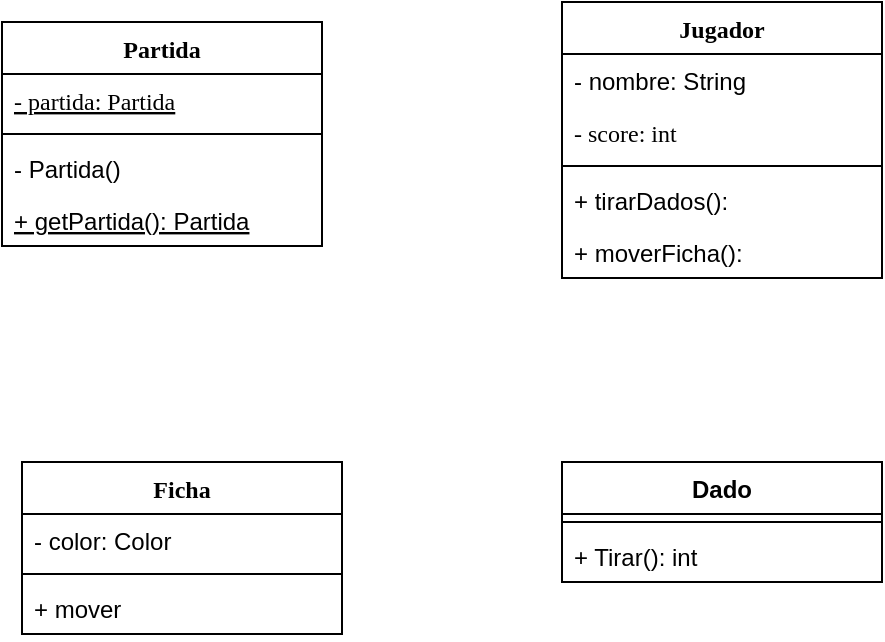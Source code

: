 <mxfile version="14.4.3" type="device"><diagram id="CZOG9yAQ-8y0MkyPrawY" name="Página-1"><mxGraphModel dx="981" dy="567" grid="1" gridSize="10" guides="1" tooltips="1" connect="1" arrows="1" fold="1" page="1" pageScale="1" pageWidth="827" pageHeight="1169" math="0" shadow="0"><root><mxCell id="0"/><mxCell id="1" parent="0"/><mxCell id="iF9nX49vvRZTqa0V6TAx-1" value="Partida" style="swimlane;fontStyle=1;align=center;verticalAlign=top;childLayout=stackLayout;horizontal=1;startSize=26;horizontalStack=0;resizeParent=1;resizeParentMax=0;resizeLast=0;collapsible=1;marginBottom=0;fontFamily=Montserrat Alternates;fontSource=https%3A%2F%2Ffonts.googleapis.com%2Fcss%3Ffamily%3DMontserrat%2BAlternates;" parent="1" vertex="1"><mxGeometry x="210" y="180" width="160" height="112" as="geometry"/></mxCell><mxCell id="iF9nX49vvRZTqa0V6TAx-7" value="- partida: Partida" style="text;strokeColor=none;fillColor=none;align=left;verticalAlign=top;spacingLeft=4;spacingRight=4;overflow=hidden;rotatable=0;points=[[0,0.5],[1,0.5]];portConstraint=eastwest;fontFamily=Montserrat Alternates;fontSource=https%3A%2F%2Ffonts.googleapis.com%2Fcss%3Ffamily%3DMontserrat%2BAlternates;fontStyle=4" parent="iF9nX49vvRZTqa0V6TAx-1" vertex="1"><mxGeometry y="26" width="160" height="26" as="geometry"/></mxCell><mxCell id="iF9nX49vvRZTqa0V6TAx-3" value="" style="line;strokeWidth=1;fillColor=none;align=left;verticalAlign=middle;spacingTop=-1;spacingLeft=3;spacingRight=3;rotatable=0;labelPosition=right;points=[];portConstraint=eastwest;fontFamily=Montserrat Alternates;fontSource=https%3A%2F%2Ffonts.googleapis.com%2Fcss%3Ffamily%3DMontserrat%2BAlternates;" parent="iF9nX49vvRZTqa0V6TAx-1" vertex="1"><mxGeometry y="52" width="160" height="8" as="geometry"/></mxCell><mxCell id="0C_BCPgm_mZmjm4JBcHL-2" value="- Partida()" style="text;strokeColor=none;fillColor=none;align=left;verticalAlign=top;spacingLeft=4;spacingRight=4;overflow=hidden;rotatable=0;points=[[0,0.5],[1,0.5]];portConstraint=eastwest;" parent="iF9nX49vvRZTqa0V6TAx-1" vertex="1"><mxGeometry y="60" width="160" height="26" as="geometry"/></mxCell><mxCell id="0C_BCPgm_mZmjm4JBcHL-3" value="+ getPartida(): Partida" style="text;strokeColor=none;fillColor=none;align=left;verticalAlign=top;spacingLeft=4;spacingRight=4;overflow=hidden;rotatable=0;points=[[0,0.5],[1,0.5]];portConstraint=eastwest;fontStyle=4" parent="iF9nX49vvRZTqa0V6TAx-1" vertex="1"><mxGeometry y="86" width="160" height="26" as="geometry"/></mxCell><mxCell id="iF9nX49vvRZTqa0V6TAx-12" value="Ficha" style="swimlane;fontStyle=1;align=center;verticalAlign=top;childLayout=stackLayout;horizontal=1;startSize=26;horizontalStack=0;resizeParent=1;resizeParentMax=0;resizeLast=0;collapsible=1;marginBottom=0;fontFamily=Montserrat Alternates;fontSource=https%3A%2F%2Ffonts.googleapis.com%2Fcss%3Ffamily%3DMontserrat%2BAlternates;" parent="1" vertex="1"><mxGeometry x="220" y="400" width="160" height="86" as="geometry"/></mxCell><mxCell id="iF9nX49vvRZTqa0V6TAx-13" value="- color: Color" style="text;strokeColor=none;fillColor=none;align=left;verticalAlign=top;spacingLeft=4;spacingRight=4;overflow=hidden;rotatable=0;points=[[0,0.5],[1,0.5]];portConstraint=eastwest;" parent="iF9nX49vvRZTqa0V6TAx-12" vertex="1"><mxGeometry y="26" width="160" height="26" as="geometry"/></mxCell><mxCell id="iF9nX49vvRZTqa0V6TAx-14" value="" style="line;strokeWidth=1;fillColor=none;align=left;verticalAlign=middle;spacingTop=-1;spacingLeft=3;spacingRight=3;rotatable=0;labelPosition=right;points=[];portConstraint=eastwest;" parent="iF9nX49vvRZTqa0V6TAx-12" vertex="1"><mxGeometry y="52" width="160" height="8" as="geometry"/></mxCell><mxCell id="iF9nX49vvRZTqa0V6TAx-15" value="+ mover" style="text;strokeColor=none;fillColor=none;align=left;verticalAlign=top;spacingLeft=4;spacingRight=4;overflow=hidden;rotatable=0;points=[[0,0.5],[1,0.5]];portConstraint=eastwest;" parent="iF9nX49vvRZTqa0V6TAx-12" vertex="1"><mxGeometry y="60" width="160" height="26" as="geometry"/></mxCell><mxCell id="iF9nX49vvRZTqa0V6TAx-16" value="Jugador" style="swimlane;fontStyle=1;align=center;verticalAlign=top;childLayout=stackLayout;horizontal=1;startSize=26;horizontalStack=0;resizeParent=1;resizeParentMax=0;resizeLast=0;collapsible=1;marginBottom=0;fontFamily=Montserrat Alternates;fontSource=https%3A%2F%2Ffonts.googleapis.com%2Fcss%3Ffamily%3DMontserrat%2BAlternates;" parent="1" vertex="1"><mxGeometry x="490" y="170" width="160" height="138" as="geometry"/></mxCell><mxCell id="iF9nX49vvRZTqa0V6TAx-17" value="- nombre: String" style="text;strokeColor=none;fillColor=none;align=left;verticalAlign=top;spacingLeft=4;spacingRight=4;overflow=hidden;rotatable=0;points=[[0,0.5],[1,0.5]];portConstraint=eastwest;" parent="iF9nX49vvRZTqa0V6TAx-16" vertex="1"><mxGeometry y="26" width="160" height="26" as="geometry"/></mxCell><mxCell id="iF9nX49vvRZTqa0V6TAx-20" value="- score: int" style="text;strokeColor=none;fillColor=none;align=left;verticalAlign=top;spacingLeft=4;spacingRight=4;overflow=hidden;rotatable=0;points=[[0,0.5],[1,0.5]];portConstraint=eastwest;fontFamily=Montserrat Alternates;fontSource=https%3A%2F%2Ffonts.googleapis.com%2Fcss%3Ffamily%3DMontserrat%2BAlternates;" parent="iF9nX49vvRZTqa0V6TAx-16" vertex="1"><mxGeometry y="52" width="160" height="26" as="geometry"/></mxCell><mxCell id="iF9nX49vvRZTqa0V6TAx-18" value="" style="line;strokeWidth=1;fillColor=none;align=left;verticalAlign=middle;spacingTop=-1;spacingLeft=3;spacingRight=3;rotatable=0;labelPosition=right;points=[];portConstraint=eastwest;" parent="iF9nX49vvRZTqa0V6TAx-16" vertex="1"><mxGeometry y="78" width="160" height="8" as="geometry"/></mxCell><mxCell id="iF9nX49vvRZTqa0V6TAx-19" value="+ tirarDados():" style="text;strokeColor=none;fillColor=none;align=left;verticalAlign=top;spacingLeft=4;spacingRight=4;overflow=hidden;rotatable=0;points=[[0,0.5],[1,0.5]];portConstraint=eastwest;" parent="iF9nX49vvRZTqa0V6TAx-16" vertex="1"><mxGeometry y="86" width="160" height="26" as="geometry"/></mxCell><mxCell id="0C_BCPgm_mZmjm4JBcHL-1" value="+ moverFicha():" style="text;strokeColor=none;fillColor=none;align=left;verticalAlign=top;spacingLeft=4;spacingRight=4;overflow=hidden;rotatable=0;points=[[0,0.5],[1,0.5]];portConstraint=eastwest;" parent="iF9nX49vvRZTqa0V6TAx-16" vertex="1"><mxGeometry y="112" width="160" height="26" as="geometry"/></mxCell><mxCell id="CdPxk3NThguZFjVvKNko-1" value="Dado" style="swimlane;fontStyle=1;align=center;verticalAlign=top;childLayout=stackLayout;horizontal=1;startSize=26;horizontalStack=0;resizeParent=1;resizeParentMax=0;resizeLast=0;collapsible=1;marginBottom=0;" vertex="1" parent="1"><mxGeometry x="490" y="400" width="160" height="60" as="geometry"/></mxCell><mxCell id="CdPxk3NThguZFjVvKNko-3" value="" style="line;strokeWidth=1;fillColor=none;align=left;verticalAlign=middle;spacingTop=-1;spacingLeft=3;spacingRight=3;rotatable=0;labelPosition=right;points=[];portConstraint=eastwest;" vertex="1" parent="CdPxk3NThguZFjVvKNko-1"><mxGeometry y="26" width="160" height="8" as="geometry"/></mxCell><mxCell id="CdPxk3NThguZFjVvKNko-4" value="+ Tirar(): int " style="text;strokeColor=none;fillColor=none;align=left;verticalAlign=top;spacingLeft=4;spacingRight=4;overflow=hidden;rotatable=0;points=[[0,0.5],[1,0.5]];portConstraint=eastwest;" vertex="1" parent="CdPxk3NThguZFjVvKNko-1"><mxGeometry y="34" width="160" height="26" as="geometry"/></mxCell></root></mxGraphModel></diagram></mxfile>